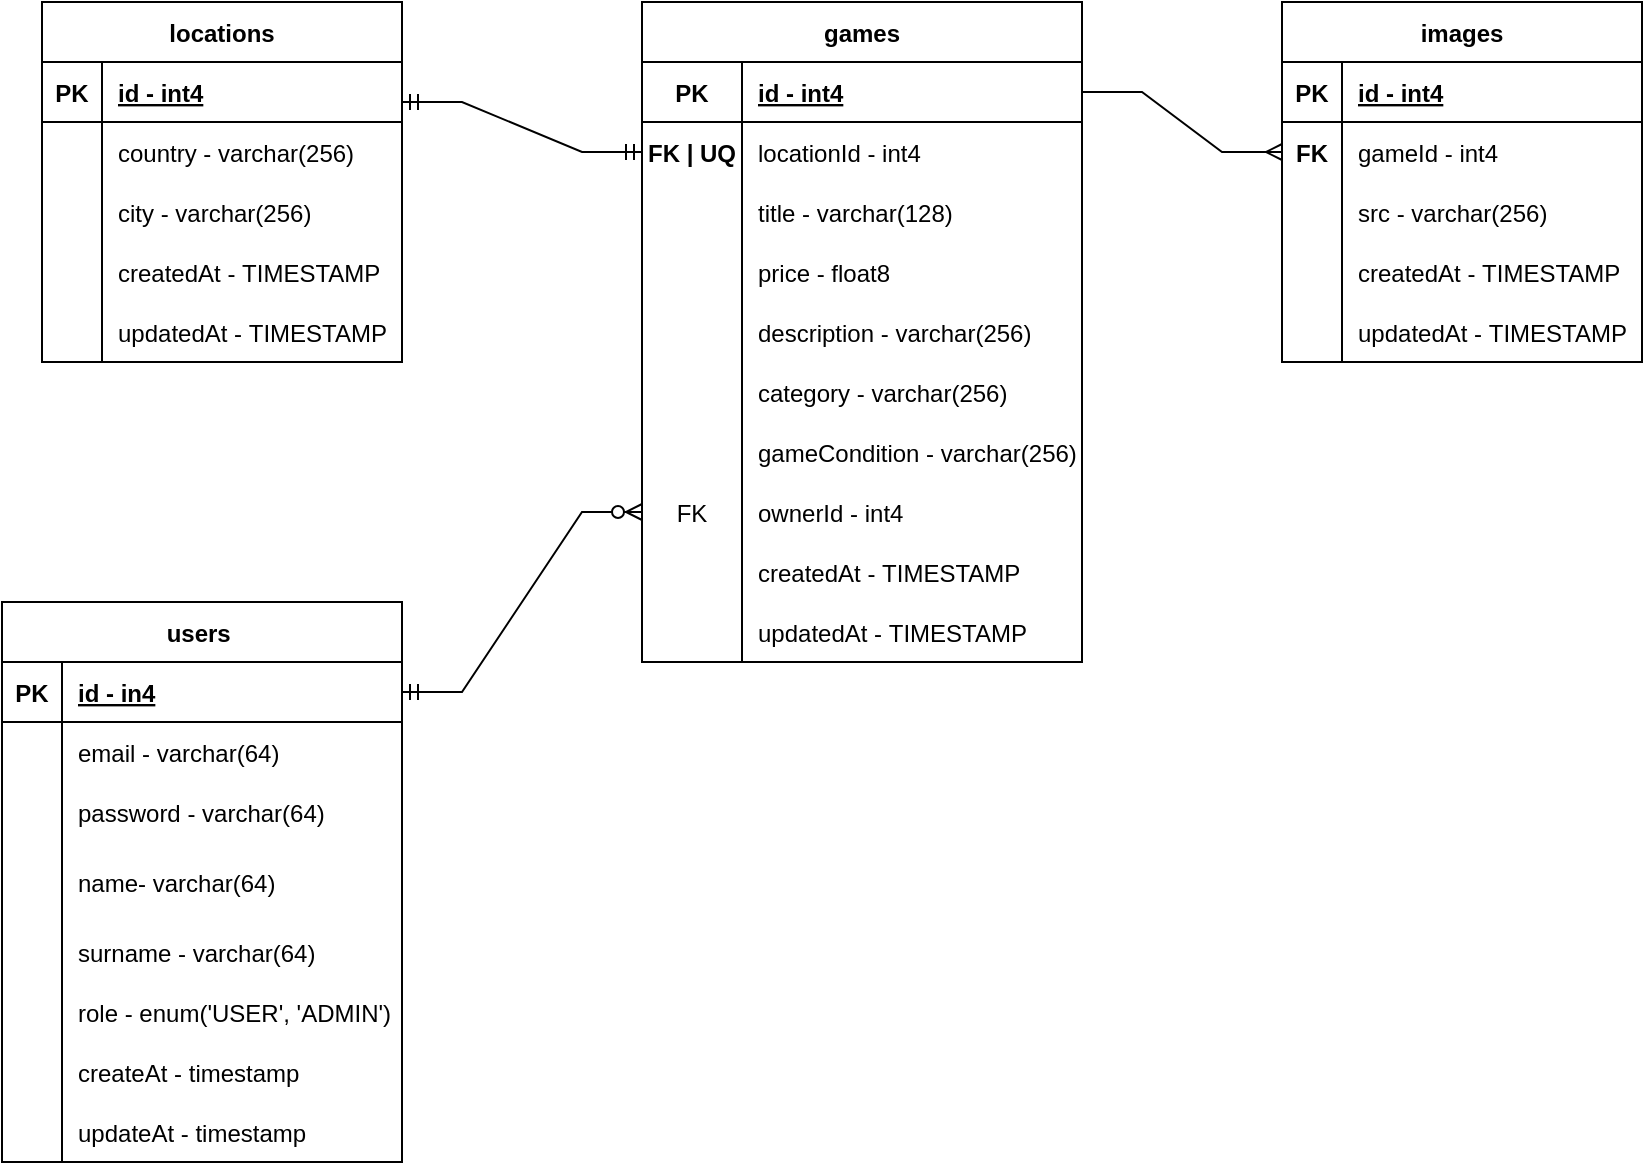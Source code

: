 <mxfile version="20.8.16" type="device"><diagram name="Page-1" id="e56a1550-8fbb-45ad-956c-1786394a9013"><mxGraphModel dx="2438" dy="828" grid="1" gridSize="10" guides="1" tooltips="1" connect="1" arrows="1" fold="1" page="1" pageScale="1" pageWidth="1100" pageHeight="850" background="none" math="0" shadow="0"><root><mxCell id="0"/><mxCell id="1" parent="0"/><mxCell id="7V9Ia0XlGZe2Hx432Uq6-1" value="locations" style="shape=table;startSize=30;container=1;collapsible=1;childLayout=tableLayout;fixedRows=1;rowLines=0;fontStyle=1;align=center;resizeLast=1;" parent="1" vertex="1"><mxGeometry x="-940" y="240" width="180" height="180" as="geometry"/></mxCell><mxCell id="7V9Ia0XlGZe2Hx432Uq6-2" value="" style="shape=tableRow;horizontal=0;startSize=0;swimlaneHead=0;swimlaneBody=0;fillColor=none;collapsible=0;dropTarget=0;points=[[0,0.5],[1,0.5]];portConstraint=eastwest;top=0;left=0;right=0;bottom=1;" parent="7V9Ia0XlGZe2Hx432Uq6-1" vertex="1"><mxGeometry y="30" width="180" height="30" as="geometry"/></mxCell><mxCell id="7V9Ia0XlGZe2Hx432Uq6-3" value="PK" style="shape=partialRectangle;connectable=0;fillColor=none;top=0;left=0;bottom=0;right=0;fontStyle=1;overflow=hidden;" parent="7V9Ia0XlGZe2Hx432Uq6-2" vertex="1"><mxGeometry width="30" height="30" as="geometry"><mxRectangle width="30" height="30" as="alternateBounds"/></mxGeometry></mxCell><mxCell id="7V9Ia0XlGZe2Hx432Uq6-4" value="id - int4" style="shape=partialRectangle;connectable=0;fillColor=none;top=0;left=0;bottom=0;right=0;align=left;spacingLeft=6;fontStyle=5;overflow=hidden;" parent="7V9Ia0XlGZe2Hx432Uq6-2" vertex="1"><mxGeometry x="30" width="150" height="30" as="geometry"><mxRectangle width="150" height="30" as="alternateBounds"/></mxGeometry></mxCell><mxCell id="7V9Ia0XlGZe2Hx432Uq6-5" value="" style="shape=tableRow;horizontal=0;startSize=0;swimlaneHead=0;swimlaneBody=0;fillColor=none;collapsible=0;dropTarget=0;points=[[0,0.5],[1,0.5]];portConstraint=eastwest;top=0;left=0;right=0;bottom=0;" parent="7V9Ia0XlGZe2Hx432Uq6-1" vertex="1"><mxGeometry y="60" width="180" height="30" as="geometry"/></mxCell><mxCell id="7V9Ia0XlGZe2Hx432Uq6-6" value="" style="shape=partialRectangle;connectable=0;fillColor=none;top=0;left=0;bottom=0;right=0;editable=1;overflow=hidden;" parent="7V9Ia0XlGZe2Hx432Uq6-5" vertex="1"><mxGeometry width="30" height="30" as="geometry"><mxRectangle width="30" height="30" as="alternateBounds"/></mxGeometry></mxCell><mxCell id="7V9Ia0XlGZe2Hx432Uq6-7" value="country - varchar(256)" style="shape=partialRectangle;connectable=0;fillColor=none;top=0;left=0;bottom=0;right=0;align=left;spacingLeft=6;overflow=hidden;" parent="7V9Ia0XlGZe2Hx432Uq6-5" vertex="1"><mxGeometry x="30" width="150" height="30" as="geometry"><mxRectangle width="150" height="30" as="alternateBounds"/></mxGeometry></mxCell><mxCell id="7V9Ia0XlGZe2Hx432Uq6-8" value="" style="shape=tableRow;horizontal=0;startSize=0;swimlaneHead=0;swimlaneBody=0;fillColor=none;collapsible=0;dropTarget=0;points=[[0,0.5],[1,0.5]];portConstraint=eastwest;top=0;left=0;right=0;bottom=0;" parent="7V9Ia0XlGZe2Hx432Uq6-1" vertex="1"><mxGeometry y="90" width="180" height="30" as="geometry"/></mxCell><mxCell id="7V9Ia0XlGZe2Hx432Uq6-9" value="" style="shape=partialRectangle;connectable=0;fillColor=none;top=0;left=0;bottom=0;right=0;editable=1;overflow=hidden;" parent="7V9Ia0XlGZe2Hx432Uq6-8" vertex="1"><mxGeometry width="30" height="30" as="geometry"><mxRectangle width="30" height="30" as="alternateBounds"/></mxGeometry></mxCell><mxCell id="7V9Ia0XlGZe2Hx432Uq6-10" value="city - varchar(256)" style="shape=partialRectangle;connectable=0;fillColor=none;top=0;left=0;bottom=0;right=0;align=left;spacingLeft=6;overflow=hidden;" parent="7V9Ia0XlGZe2Hx432Uq6-8" vertex="1"><mxGeometry x="30" width="150" height="30" as="geometry"><mxRectangle width="150" height="30" as="alternateBounds"/></mxGeometry></mxCell><mxCell id="7V9Ia0XlGZe2Hx432Uq6-11" value="" style="shape=tableRow;horizontal=0;startSize=0;swimlaneHead=0;swimlaneBody=0;fillColor=none;collapsible=0;dropTarget=0;points=[[0,0.5],[1,0.5]];portConstraint=eastwest;top=0;left=0;right=0;bottom=0;" parent="7V9Ia0XlGZe2Hx432Uq6-1" vertex="1"><mxGeometry y="120" width="180" height="30" as="geometry"/></mxCell><mxCell id="7V9Ia0XlGZe2Hx432Uq6-12" value="" style="shape=partialRectangle;connectable=0;fillColor=none;top=0;left=0;bottom=0;right=0;editable=1;overflow=hidden;" parent="7V9Ia0XlGZe2Hx432Uq6-11" vertex="1"><mxGeometry width="30" height="30" as="geometry"><mxRectangle width="30" height="30" as="alternateBounds"/></mxGeometry></mxCell><mxCell id="7V9Ia0XlGZe2Hx432Uq6-13" value="createdAt - TIMESTAMP" style="shape=partialRectangle;connectable=0;fillColor=none;top=0;left=0;bottom=0;right=0;align=left;spacingLeft=6;overflow=hidden;" parent="7V9Ia0XlGZe2Hx432Uq6-11" vertex="1"><mxGeometry x="30" width="150" height="30" as="geometry"><mxRectangle width="150" height="30" as="alternateBounds"/></mxGeometry></mxCell><mxCell id="7V9Ia0XlGZe2Hx432Uq6-73" value="" style="shape=tableRow;horizontal=0;startSize=0;swimlaneHead=0;swimlaneBody=0;fillColor=none;collapsible=0;dropTarget=0;points=[[0,0.5],[1,0.5]];portConstraint=eastwest;top=0;left=0;right=0;bottom=0;" parent="7V9Ia0XlGZe2Hx432Uq6-1" vertex="1"><mxGeometry y="150" width="180" height="30" as="geometry"/></mxCell><mxCell id="7V9Ia0XlGZe2Hx432Uq6-74" value="" style="shape=partialRectangle;connectable=0;fillColor=none;top=0;left=0;bottom=0;right=0;editable=1;overflow=hidden;" parent="7V9Ia0XlGZe2Hx432Uq6-73" vertex="1"><mxGeometry width="30" height="30" as="geometry"><mxRectangle width="30" height="30" as="alternateBounds"/></mxGeometry></mxCell><mxCell id="7V9Ia0XlGZe2Hx432Uq6-75" value="updatedAt - TIMESTAMP" style="shape=partialRectangle;connectable=0;fillColor=none;top=0;left=0;bottom=0;right=0;align=left;spacingLeft=6;overflow=hidden;" parent="7V9Ia0XlGZe2Hx432Uq6-73" vertex="1"><mxGeometry x="30" width="150" height="30" as="geometry"><mxRectangle width="150" height="30" as="alternateBounds"/></mxGeometry></mxCell><mxCell id="7V9Ia0XlGZe2Hx432Uq6-159" value="images" style="shape=table;startSize=30;container=1;collapsible=1;childLayout=tableLayout;fixedRows=1;rowLines=0;fontStyle=1;align=center;resizeLast=1;" parent="1" vertex="1"><mxGeometry x="-320" y="240" width="180" height="180" as="geometry"/></mxCell><mxCell id="7V9Ia0XlGZe2Hx432Uq6-160" value="" style="shape=tableRow;horizontal=0;startSize=0;swimlaneHead=0;swimlaneBody=0;fillColor=none;collapsible=0;dropTarget=0;points=[[0,0.5],[1,0.5]];portConstraint=eastwest;top=0;left=0;right=0;bottom=1;" parent="7V9Ia0XlGZe2Hx432Uq6-159" vertex="1"><mxGeometry y="30" width="180" height="30" as="geometry"/></mxCell><mxCell id="7V9Ia0XlGZe2Hx432Uq6-161" value="PK" style="shape=partialRectangle;connectable=0;fillColor=none;top=0;left=0;bottom=0;right=0;fontStyle=1;overflow=hidden;" parent="7V9Ia0XlGZe2Hx432Uq6-160" vertex="1"><mxGeometry width="30" height="30" as="geometry"><mxRectangle width="30" height="30" as="alternateBounds"/></mxGeometry></mxCell><mxCell id="7V9Ia0XlGZe2Hx432Uq6-162" value="id - int4" style="shape=partialRectangle;connectable=0;fillColor=none;top=0;left=0;bottom=0;right=0;align=left;spacingLeft=6;fontStyle=5;overflow=hidden;" parent="7V9Ia0XlGZe2Hx432Uq6-160" vertex="1"><mxGeometry x="30" width="150" height="30" as="geometry"><mxRectangle width="150" height="30" as="alternateBounds"/></mxGeometry></mxCell><mxCell id="7V9Ia0XlGZe2Hx432Uq6-166" value="" style="shape=tableRow;horizontal=0;startSize=0;swimlaneHead=0;swimlaneBody=0;fillColor=none;collapsible=0;dropTarget=0;points=[[0,0.5],[1,0.5]];portConstraint=eastwest;top=0;left=0;right=0;bottom=0;" parent="7V9Ia0XlGZe2Hx432Uq6-159" vertex="1"><mxGeometry y="60" width="180" height="30" as="geometry"/></mxCell><mxCell id="7V9Ia0XlGZe2Hx432Uq6-167" value="FK" style="shape=partialRectangle;connectable=0;fillColor=none;top=0;left=0;bottom=0;right=0;editable=1;overflow=hidden;fontStyle=1" parent="7V9Ia0XlGZe2Hx432Uq6-166" vertex="1"><mxGeometry width="30" height="30" as="geometry"><mxRectangle width="30" height="30" as="alternateBounds"/></mxGeometry></mxCell><mxCell id="7V9Ia0XlGZe2Hx432Uq6-168" value="gameId - int4" style="shape=partialRectangle;connectable=0;fillColor=none;top=0;left=0;bottom=0;right=0;align=left;spacingLeft=6;overflow=hidden;" parent="7V9Ia0XlGZe2Hx432Uq6-166" vertex="1"><mxGeometry x="30" width="150" height="30" as="geometry"><mxRectangle width="150" height="30" as="alternateBounds"/></mxGeometry></mxCell><mxCell id="7V9Ia0XlGZe2Hx432Uq6-163" value="" style="shape=tableRow;horizontal=0;startSize=0;swimlaneHead=0;swimlaneBody=0;fillColor=none;collapsible=0;dropTarget=0;points=[[0,0.5],[1,0.5]];portConstraint=eastwest;top=0;left=0;right=0;bottom=0;" parent="7V9Ia0XlGZe2Hx432Uq6-159" vertex="1"><mxGeometry y="90" width="180" height="30" as="geometry"/></mxCell><mxCell id="7V9Ia0XlGZe2Hx432Uq6-164" value="" style="shape=partialRectangle;connectable=0;fillColor=none;top=0;left=0;bottom=0;right=0;editable=1;overflow=hidden;" parent="7V9Ia0XlGZe2Hx432Uq6-163" vertex="1"><mxGeometry width="30" height="30" as="geometry"><mxRectangle width="30" height="30" as="alternateBounds"/></mxGeometry></mxCell><mxCell id="7V9Ia0XlGZe2Hx432Uq6-165" value="src - varchar(256)" style="shape=partialRectangle;connectable=0;fillColor=none;top=0;left=0;bottom=0;right=0;align=left;spacingLeft=6;overflow=hidden;" parent="7V9Ia0XlGZe2Hx432Uq6-163" vertex="1"><mxGeometry x="30" width="150" height="30" as="geometry"><mxRectangle width="150" height="30" as="alternateBounds"/></mxGeometry></mxCell><mxCell id="7V9Ia0XlGZe2Hx432Uq6-177" value="" style="shape=tableRow;horizontal=0;startSize=0;swimlaneHead=0;swimlaneBody=0;fillColor=none;collapsible=0;dropTarget=0;points=[[0,0.5],[1,0.5]];portConstraint=eastwest;top=0;left=0;right=0;bottom=0;" parent="7V9Ia0XlGZe2Hx432Uq6-159" vertex="1"><mxGeometry y="120" width="180" height="30" as="geometry"/></mxCell><mxCell id="7V9Ia0XlGZe2Hx432Uq6-178" value="" style="shape=partialRectangle;connectable=0;fillColor=none;top=0;left=0;bottom=0;right=0;editable=1;overflow=hidden;" parent="7V9Ia0XlGZe2Hx432Uq6-177" vertex="1"><mxGeometry width="30" height="30" as="geometry"><mxRectangle width="30" height="30" as="alternateBounds"/></mxGeometry></mxCell><mxCell id="7V9Ia0XlGZe2Hx432Uq6-179" value="createdAt - TIMESTAMP" style="shape=partialRectangle;connectable=0;fillColor=none;top=0;left=0;bottom=0;right=0;align=left;spacingLeft=6;overflow=hidden;" parent="7V9Ia0XlGZe2Hx432Uq6-177" vertex="1"><mxGeometry x="30" width="150" height="30" as="geometry"><mxRectangle width="150" height="30" as="alternateBounds"/></mxGeometry></mxCell><mxCell id="7V9Ia0XlGZe2Hx432Uq6-169" value="" style="shape=tableRow;horizontal=0;startSize=0;swimlaneHead=0;swimlaneBody=0;fillColor=none;collapsible=0;dropTarget=0;points=[[0,0.5],[1,0.5]];portConstraint=eastwest;top=0;left=0;right=0;bottom=0;" parent="7V9Ia0XlGZe2Hx432Uq6-159" vertex="1"><mxGeometry y="150" width="180" height="30" as="geometry"/></mxCell><mxCell id="7V9Ia0XlGZe2Hx432Uq6-170" value="" style="shape=partialRectangle;connectable=0;fillColor=none;top=0;left=0;bottom=0;right=0;editable=1;overflow=hidden;" parent="7V9Ia0XlGZe2Hx432Uq6-169" vertex="1"><mxGeometry width="30" height="30" as="geometry"><mxRectangle width="30" height="30" as="alternateBounds"/></mxGeometry></mxCell><mxCell id="7V9Ia0XlGZe2Hx432Uq6-171" value="updatedAt - TIMESTAMP" style="shape=partialRectangle;connectable=0;fillColor=none;top=0;left=0;bottom=0;right=0;align=left;spacingLeft=6;overflow=hidden;" parent="7V9Ia0XlGZe2Hx432Uq6-169" vertex="1"><mxGeometry x="30" width="150" height="30" as="geometry"><mxRectangle width="150" height="30" as="alternateBounds"/></mxGeometry></mxCell><mxCell id="7V9Ia0XlGZe2Hx432Uq6-180" value="games" style="shape=table;startSize=30;container=1;collapsible=1;childLayout=tableLayout;fixedRows=1;rowLines=0;fontStyle=1;align=center;resizeLast=1;" parent="1" vertex="1"><mxGeometry x="-640" y="240" width="220" height="330" as="geometry"/></mxCell><mxCell id="7V9Ia0XlGZe2Hx432Uq6-181" value="" style="shape=tableRow;horizontal=0;startSize=0;swimlaneHead=0;swimlaneBody=0;fillColor=none;collapsible=0;dropTarget=0;points=[[0,0.5],[1,0.5]];portConstraint=eastwest;top=0;left=0;right=0;bottom=1;" parent="7V9Ia0XlGZe2Hx432Uq6-180" vertex="1"><mxGeometry y="30" width="220" height="30" as="geometry"/></mxCell><mxCell id="7V9Ia0XlGZe2Hx432Uq6-182" value="PK" style="shape=partialRectangle;connectable=0;fillColor=none;top=0;left=0;bottom=0;right=0;fontStyle=1;overflow=hidden;" parent="7V9Ia0XlGZe2Hx432Uq6-181" vertex="1"><mxGeometry width="50" height="30" as="geometry"><mxRectangle width="50" height="30" as="alternateBounds"/></mxGeometry></mxCell><mxCell id="7V9Ia0XlGZe2Hx432Uq6-183" value="id - int4" style="shape=partialRectangle;connectable=0;fillColor=none;top=0;left=0;bottom=0;right=0;align=left;spacingLeft=6;fontStyle=5;overflow=hidden;" parent="7V9Ia0XlGZe2Hx432Uq6-181" vertex="1"><mxGeometry x="50" width="170" height="30" as="geometry"><mxRectangle width="170" height="30" as="alternateBounds"/></mxGeometry></mxCell><mxCell id="7V9Ia0XlGZe2Hx432Uq6-184" value="" style="shape=tableRow;horizontal=0;startSize=0;swimlaneHead=0;swimlaneBody=0;fillColor=none;collapsible=0;dropTarget=0;points=[[0,0.5],[1,0.5]];portConstraint=eastwest;top=0;left=0;right=0;bottom=0;" parent="7V9Ia0XlGZe2Hx432Uq6-180" vertex="1"><mxGeometry y="60" width="220" height="30" as="geometry"/></mxCell><mxCell id="7V9Ia0XlGZe2Hx432Uq6-185" value="FK | UQ" style="shape=partialRectangle;connectable=0;fillColor=none;top=0;left=0;bottom=0;right=0;editable=1;overflow=hidden;fontStyle=1" parent="7V9Ia0XlGZe2Hx432Uq6-184" vertex="1"><mxGeometry width="50" height="30" as="geometry"><mxRectangle width="50" height="30" as="alternateBounds"/></mxGeometry></mxCell><mxCell id="7V9Ia0XlGZe2Hx432Uq6-186" value="locationId - int4" style="shape=partialRectangle;connectable=0;fillColor=none;top=0;left=0;bottom=0;right=0;align=left;spacingLeft=6;overflow=hidden;" parent="7V9Ia0XlGZe2Hx432Uq6-184" vertex="1"><mxGeometry x="50" width="170" height="30" as="geometry"><mxRectangle width="170" height="30" as="alternateBounds"/></mxGeometry></mxCell><mxCell id="7V9Ia0XlGZe2Hx432Uq6-187" value="" style="shape=tableRow;horizontal=0;startSize=0;swimlaneHead=0;swimlaneBody=0;fillColor=none;collapsible=0;dropTarget=0;points=[[0,0.5],[1,0.5]];portConstraint=eastwest;top=0;left=0;right=0;bottom=0;" parent="7V9Ia0XlGZe2Hx432Uq6-180" vertex="1"><mxGeometry y="90" width="220" height="30" as="geometry"/></mxCell><mxCell id="7V9Ia0XlGZe2Hx432Uq6-188" value="" style="shape=partialRectangle;connectable=0;fillColor=none;top=0;left=0;bottom=0;right=0;editable=1;overflow=hidden;" parent="7V9Ia0XlGZe2Hx432Uq6-187" vertex="1"><mxGeometry width="50" height="30" as="geometry"><mxRectangle width="50" height="30" as="alternateBounds"/></mxGeometry></mxCell><mxCell id="7V9Ia0XlGZe2Hx432Uq6-189" value="title - varchar(128)" style="shape=partialRectangle;connectable=0;fillColor=none;top=0;left=0;bottom=0;right=0;align=left;spacingLeft=6;overflow=hidden;" parent="7V9Ia0XlGZe2Hx432Uq6-187" vertex="1"><mxGeometry x="50" width="170" height="30" as="geometry"><mxRectangle width="170" height="30" as="alternateBounds"/></mxGeometry></mxCell><mxCell id="7V9Ia0XlGZe2Hx432Uq6-190" value="" style="shape=tableRow;horizontal=0;startSize=0;swimlaneHead=0;swimlaneBody=0;fillColor=none;collapsible=0;dropTarget=0;points=[[0,0.5],[1,0.5]];portConstraint=eastwest;top=0;left=0;right=0;bottom=0;" parent="7V9Ia0XlGZe2Hx432Uq6-180" vertex="1"><mxGeometry y="120" width="220" height="30" as="geometry"/></mxCell><mxCell id="7V9Ia0XlGZe2Hx432Uq6-191" value="" style="shape=partialRectangle;connectable=0;fillColor=none;top=0;left=0;bottom=0;right=0;editable=1;overflow=hidden;" parent="7V9Ia0XlGZe2Hx432Uq6-190" vertex="1"><mxGeometry width="50" height="30" as="geometry"><mxRectangle width="50" height="30" as="alternateBounds"/></mxGeometry></mxCell><mxCell id="7V9Ia0XlGZe2Hx432Uq6-192" value="price - float8" style="shape=partialRectangle;connectable=0;fillColor=none;top=0;left=0;bottom=0;right=0;align=left;spacingLeft=6;overflow=hidden;" parent="7V9Ia0XlGZe2Hx432Uq6-190" vertex="1"><mxGeometry x="50" width="170" height="30" as="geometry"><mxRectangle width="170" height="30" as="alternateBounds"/></mxGeometry></mxCell><mxCell id="7V9Ia0XlGZe2Hx432Uq6-194" value="" style="shape=tableRow;horizontal=0;startSize=0;swimlaneHead=0;swimlaneBody=0;fillColor=none;collapsible=0;dropTarget=0;points=[[0,0.5],[1,0.5]];portConstraint=eastwest;top=0;left=0;right=0;bottom=0;" parent="7V9Ia0XlGZe2Hx432Uq6-180" vertex="1"><mxGeometry y="150" width="220" height="30" as="geometry"/></mxCell><mxCell id="7V9Ia0XlGZe2Hx432Uq6-195" value="" style="shape=partialRectangle;connectable=0;fillColor=none;top=0;left=0;bottom=0;right=0;editable=1;overflow=hidden;" parent="7V9Ia0XlGZe2Hx432Uq6-194" vertex="1"><mxGeometry width="50" height="30" as="geometry"><mxRectangle width="50" height="30" as="alternateBounds"/></mxGeometry></mxCell><mxCell id="7V9Ia0XlGZe2Hx432Uq6-196" value="description - varchar(256)" style="shape=partialRectangle;connectable=0;fillColor=none;top=0;left=0;bottom=0;right=0;align=left;spacingLeft=6;overflow=hidden;" parent="7V9Ia0XlGZe2Hx432Uq6-194" vertex="1"><mxGeometry x="50" width="170" height="30" as="geometry"><mxRectangle width="170" height="30" as="alternateBounds"/></mxGeometry></mxCell><mxCell id="7V9Ia0XlGZe2Hx432Uq6-198" value="" style="shape=tableRow;horizontal=0;startSize=0;swimlaneHead=0;swimlaneBody=0;fillColor=none;collapsible=0;dropTarget=0;points=[[0,0.5],[1,0.5]];portConstraint=eastwest;top=0;left=0;right=0;bottom=0;" parent="7V9Ia0XlGZe2Hx432Uq6-180" vertex="1"><mxGeometry y="180" width="220" height="30" as="geometry"/></mxCell><mxCell id="7V9Ia0XlGZe2Hx432Uq6-199" value="" style="shape=partialRectangle;connectable=0;fillColor=none;top=0;left=0;bottom=0;right=0;editable=1;overflow=hidden;" parent="7V9Ia0XlGZe2Hx432Uq6-198" vertex="1"><mxGeometry width="50" height="30" as="geometry"><mxRectangle width="50" height="30" as="alternateBounds"/></mxGeometry></mxCell><mxCell id="7V9Ia0XlGZe2Hx432Uq6-200" value="category - varchar(256)" style="shape=partialRectangle;connectable=0;fillColor=none;top=0;left=0;bottom=0;right=0;align=left;spacingLeft=6;overflow=hidden;" parent="7V9Ia0XlGZe2Hx432Uq6-198" vertex="1"><mxGeometry x="50" width="170" height="30" as="geometry"><mxRectangle width="170" height="30" as="alternateBounds"/></mxGeometry></mxCell><mxCell id="RiAUXOQ3SruHyAGWOCnj-37" value="" style="shape=tableRow;horizontal=0;startSize=0;swimlaneHead=0;swimlaneBody=0;fillColor=none;collapsible=0;dropTarget=0;points=[[0,0.5],[1,0.5]];portConstraint=eastwest;top=0;left=0;right=0;bottom=0;" vertex="1" parent="7V9Ia0XlGZe2Hx432Uq6-180"><mxGeometry y="210" width="220" height="30" as="geometry"/></mxCell><mxCell id="RiAUXOQ3SruHyAGWOCnj-38" value="" style="shape=partialRectangle;connectable=0;fillColor=none;top=0;left=0;bottom=0;right=0;editable=1;overflow=hidden;" vertex="1" parent="RiAUXOQ3SruHyAGWOCnj-37"><mxGeometry width="50" height="30" as="geometry"><mxRectangle width="50" height="30" as="alternateBounds"/></mxGeometry></mxCell><mxCell id="RiAUXOQ3SruHyAGWOCnj-39" value="gameCondition - varchar(256)" style="shape=partialRectangle;connectable=0;fillColor=none;top=0;left=0;bottom=0;right=0;align=left;spacingLeft=6;overflow=hidden;" vertex="1" parent="RiAUXOQ3SruHyAGWOCnj-37"><mxGeometry x="50" width="170" height="30" as="geometry"><mxRectangle width="170" height="30" as="alternateBounds"/></mxGeometry></mxCell><mxCell id="7V9Ia0XlGZe2Hx432Uq6-202" value="" style="shape=tableRow;horizontal=0;startSize=0;swimlaneHead=0;swimlaneBody=0;fillColor=none;collapsible=0;dropTarget=0;points=[[0,0.5],[1,0.5]];portConstraint=eastwest;top=0;left=0;right=0;bottom=0;" parent="7V9Ia0XlGZe2Hx432Uq6-180" vertex="1"><mxGeometry y="240" width="220" height="30" as="geometry"/></mxCell><mxCell id="7V9Ia0XlGZe2Hx432Uq6-203" value="FK" style="shape=partialRectangle;connectable=0;fillColor=none;top=0;left=0;bottom=0;right=0;editable=1;overflow=hidden;" parent="7V9Ia0XlGZe2Hx432Uq6-202" vertex="1"><mxGeometry width="50" height="30" as="geometry"><mxRectangle width="50" height="30" as="alternateBounds"/></mxGeometry></mxCell><mxCell id="7V9Ia0XlGZe2Hx432Uq6-204" value="ownerId - int4" style="shape=partialRectangle;connectable=0;fillColor=none;top=0;left=0;bottom=0;right=0;align=left;spacingLeft=6;overflow=hidden;" parent="7V9Ia0XlGZe2Hx432Uq6-202" vertex="1"><mxGeometry x="50" width="170" height="30" as="geometry"><mxRectangle width="170" height="30" as="alternateBounds"/></mxGeometry></mxCell><mxCell id="7V9Ia0XlGZe2Hx432Uq6-206" value="" style="shape=tableRow;horizontal=0;startSize=0;swimlaneHead=0;swimlaneBody=0;fillColor=none;collapsible=0;dropTarget=0;points=[[0,0.5],[1,0.5]];portConstraint=eastwest;top=0;left=0;right=0;bottom=0;" parent="7V9Ia0XlGZe2Hx432Uq6-180" vertex="1"><mxGeometry y="270" width="220" height="30" as="geometry"/></mxCell><mxCell id="7V9Ia0XlGZe2Hx432Uq6-207" value="" style="shape=partialRectangle;connectable=0;fillColor=none;top=0;left=0;bottom=0;right=0;editable=1;overflow=hidden;" parent="7V9Ia0XlGZe2Hx432Uq6-206" vertex="1"><mxGeometry width="50" height="30" as="geometry"><mxRectangle width="50" height="30" as="alternateBounds"/></mxGeometry></mxCell><mxCell id="7V9Ia0XlGZe2Hx432Uq6-208" value="createdAt - TIMESTAMP" style="shape=partialRectangle;connectable=0;fillColor=none;top=0;left=0;bottom=0;right=0;align=left;spacingLeft=6;overflow=hidden;" parent="7V9Ia0XlGZe2Hx432Uq6-206" vertex="1"><mxGeometry x="50" width="170" height="30" as="geometry"><mxRectangle width="170" height="30" as="alternateBounds"/></mxGeometry></mxCell><mxCell id="7V9Ia0XlGZe2Hx432Uq6-210" value="" style="shape=tableRow;horizontal=0;startSize=0;swimlaneHead=0;swimlaneBody=0;fillColor=none;collapsible=0;dropTarget=0;points=[[0,0.5],[1,0.5]];portConstraint=eastwest;top=0;left=0;right=0;bottom=0;" parent="7V9Ia0XlGZe2Hx432Uq6-180" vertex="1"><mxGeometry y="300" width="220" height="30" as="geometry"/></mxCell><mxCell id="7V9Ia0XlGZe2Hx432Uq6-211" value="" style="shape=partialRectangle;connectable=0;fillColor=none;top=0;left=0;bottom=0;right=0;editable=1;overflow=hidden;" parent="7V9Ia0XlGZe2Hx432Uq6-210" vertex="1"><mxGeometry width="50" height="30" as="geometry"><mxRectangle width="50" height="30" as="alternateBounds"/></mxGeometry></mxCell><mxCell id="7V9Ia0XlGZe2Hx432Uq6-212" value="updatedAt - TIMESTAMP" style="shape=partialRectangle;connectable=0;fillColor=none;top=0;left=0;bottom=0;right=0;align=left;spacingLeft=6;overflow=hidden;" parent="7V9Ia0XlGZe2Hx432Uq6-210" vertex="1"><mxGeometry x="50" width="170" height="30" as="geometry"><mxRectangle width="170" height="30" as="alternateBounds"/></mxGeometry></mxCell><mxCell id="7V9Ia0XlGZe2Hx432Uq6-230" value="" style="edgeStyle=entityRelationEdgeStyle;fontSize=12;html=1;endArrow=ERmandOne;startArrow=ERmandOne;rounded=0;entryX=0;entryY=0.5;entryDx=0;entryDy=0;exitX=1;exitY=0.667;exitDx=0;exitDy=0;exitPerimeter=0;" parent="1" source="7V9Ia0XlGZe2Hx432Uq6-2" target="7V9Ia0XlGZe2Hx432Uq6-184" edge="1"><mxGeometry width="100" height="100" relative="1" as="geometry"><mxPoint x="-730" y="520" as="sourcePoint"/><mxPoint x="-630" y="420" as="targetPoint"/></mxGeometry></mxCell><mxCell id="7V9Ia0XlGZe2Hx432Uq6-231" value="" style="edgeStyle=entityRelationEdgeStyle;fontSize=12;html=1;endArrow=ERmany;rounded=0;" parent="1" source="7V9Ia0XlGZe2Hx432Uq6-181" target="7V9Ia0XlGZe2Hx432Uq6-166" edge="1"><mxGeometry width="100" height="100" relative="1" as="geometry"><mxPoint x="-400" y="285" as="sourcePoint"/><mxPoint x="-300" y="185" as="targetPoint"/></mxGeometry></mxCell><mxCell id="RiAUXOQ3SruHyAGWOCnj-1" value="users " style="shape=table;startSize=30;container=1;collapsible=1;childLayout=tableLayout;fixedRows=1;rowLines=0;fontStyle=1;align=center;resizeLast=1;" vertex="1" parent="1"><mxGeometry x="-960" y="540" width="200" height="280" as="geometry"/></mxCell><mxCell id="RiAUXOQ3SruHyAGWOCnj-2" value="" style="shape=tableRow;horizontal=0;startSize=0;swimlaneHead=0;swimlaneBody=0;fillColor=none;collapsible=0;dropTarget=0;points=[[0,0.5],[1,0.5]];portConstraint=eastwest;top=0;left=0;right=0;bottom=1;" vertex="1" parent="RiAUXOQ3SruHyAGWOCnj-1"><mxGeometry y="30" width="200" height="30" as="geometry"/></mxCell><mxCell id="RiAUXOQ3SruHyAGWOCnj-3" value="PK" style="shape=partialRectangle;connectable=0;fillColor=none;top=0;left=0;bottom=0;right=0;fontStyle=1;overflow=hidden;" vertex="1" parent="RiAUXOQ3SruHyAGWOCnj-2"><mxGeometry width="30" height="30" as="geometry"><mxRectangle width="30" height="30" as="alternateBounds"/></mxGeometry></mxCell><mxCell id="RiAUXOQ3SruHyAGWOCnj-4" value="id - in4" style="shape=partialRectangle;connectable=0;fillColor=none;top=0;left=0;bottom=0;right=0;align=left;spacingLeft=6;fontStyle=5;overflow=hidden;" vertex="1" parent="RiAUXOQ3SruHyAGWOCnj-2"><mxGeometry x="30" width="170" height="30" as="geometry"><mxRectangle width="170" height="30" as="alternateBounds"/></mxGeometry></mxCell><mxCell id="RiAUXOQ3SruHyAGWOCnj-5" value="" style="shape=tableRow;horizontal=0;startSize=0;swimlaneHead=0;swimlaneBody=0;fillColor=none;collapsible=0;dropTarget=0;points=[[0,0.5],[1,0.5]];portConstraint=eastwest;top=0;left=0;right=0;bottom=0;" vertex="1" parent="RiAUXOQ3SruHyAGWOCnj-1"><mxGeometry y="60" width="200" height="30" as="geometry"/></mxCell><mxCell id="RiAUXOQ3SruHyAGWOCnj-6" value="" style="shape=partialRectangle;connectable=0;fillColor=none;top=0;left=0;bottom=0;right=0;editable=1;overflow=hidden;" vertex="1" parent="RiAUXOQ3SruHyAGWOCnj-5"><mxGeometry width="30" height="30" as="geometry"><mxRectangle width="30" height="30" as="alternateBounds"/></mxGeometry></mxCell><mxCell id="RiAUXOQ3SruHyAGWOCnj-7" value="email - varchar(64)" style="shape=partialRectangle;connectable=0;fillColor=none;top=0;left=0;bottom=0;right=0;align=left;spacingLeft=6;overflow=hidden;" vertex="1" parent="RiAUXOQ3SruHyAGWOCnj-5"><mxGeometry x="30" width="170" height="30" as="geometry"><mxRectangle width="170" height="30" as="alternateBounds"/></mxGeometry></mxCell><mxCell id="RiAUXOQ3SruHyAGWOCnj-8" value="" style="shape=tableRow;horizontal=0;startSize=0;swimlaneHead=0;swimlaneBody=0;fillColor=none;collapsible=0;dropTarget=0;points=[[0,0.5],[1,0.5]];portConstraint=eastwest;top=0;left=0;right=0;bottom=0;" vertex="1" parent="RiAUXOQ3SruHyAGWOCnj-1"><mxGeometry y="90" width="200" height="30" as="geometry"/></mxCell><mxCell id="RiAUXOQ3SruHyAGWOCnj-9" value="" style="shape=partialRectangle;connectable=0;fillColor=none;top=0;left=0;bottom=0;right=0;editable=1;overflow=hidden;" vertex="1" parent="RiAUXOQ3SruHyAGWOCnj-8"><mxGeometry width="30" height="30" as="geometry"><mxRectangle width="30" height="30" as="alternateBounds"/></mxGeometry></mxCell><mxCell id="RiAUXOQ3SruHyAGWOCnj-10" value="password - varchar(64)" style="shape=partialRectangle;connectable=0;fillColor=none;top=0;left=0;bottom=0;right=0;align=left;spacingLeft=6;overflow=hidden;" vertex="1" parent="RiAUXOQ3SruHyAGWOCnj-8"><mxGeometry x="30" width="170" height="30" as="geometry"><mxRectangle width="170" height="30" as="alternateBounds"/></mxGeometry></mxCell><mxCell id="RiAUXOQ3SruHyAGWOCnj-11" value="" style="shape=tableRow;horizontal=0;startSize=0;swimlaneHead=0;swimlaneBody=0;fillColor=none;collapsible=0;dropTarget=0;points=[[0,0.5],[1,0.5]];portConstraint=eastwest;top=0;left=0;right=0;bottom=0;" vertex="1" parent="RiAUXOQ3SruHyAGWOCnj-1"><mxGeometry y="120" width="200" height="40" as="geometry"/></mxCell><mxCell id="RiAUXOQ3SruHyAGWOCnj-12" value="" style="shape=partialRectangle;connectable=0;fillColor=none;top=0;left=0;bottom=0;right=0;editable=1;overflow=hidden;" vertex="1" parent="RiAUXOQ3SruHyAGWOCnj-11"><mxGeometry width="30" height="40" as="geometry"><mxRectangle width="30" height="40" as="alternateBounds"/></mxGeometry></mxCell><mxCell id="RiAUXOQ3SruHyAGWOCnj-13" value="name- varchar(64)" style="shape=partialRectangle;connectable=0;fillColor=none;top=0;left=0;bottom=0;right=0;align=left;spacingLeft=6;overflow=hidden;" vertex="1" parent="RiAUXOQ3SruHyAGWOCnj-11"><mxGeometry x="30" width="170" height="40" as="geometry"><mxRectangle width="170" height="40" as="alternateBounds"/></mxGeometry></mxCell><mxCell id="RiAUXOQ3SruHyAGWOCnj-14" value="" style="shape=tableRow;horizontal=0;startSize=0;swimlaneHead=0;swimlaneBody=0;fillColor=none;collapsible=0;dropTarget=0;points=[[0,0.5],[1,0.5]];portConstraint=eastwest;top=0;left=0;right=0;bottom=0;" vertex="1" parent="RiAUXOQ3SruHyAGWOCnj-1"><mxGeometry y="160" width="200" height="30" as="geometry"/></mxCell><mxCell id="RiAUXOQ3SruHyAGWOCnj-15" value="" style="shape=partialRectangle;connectable=0;fillColor=none;top=0;left=0;bottom=0;right=0;editable=1;overflow=hidden;" vertex="1" parent="RiAUXOQ3SruHyAGWOCnj-14"><mxGeometry width="30" height="30" as="geometry"><mxRectangle width="30" height="30" as="alternateBounds"/></mxGeometry></mxCell><mxCell id="RiAUXOQ3SruHyAGWOCnj-16" value="surname - varchar(64)" style="shape=partialRectangle;connectable=0;fillColor=none;top=0;left=0;bottom=0;right=0;align=left;spacingLeft=6;overflow=hidden;" vertex="1" parent="RiAUXOQ3SruHyAGWOCnj-14"><mxGeometry x="30" width="170" height="30" as="geometry"><mxRectangle width="170" height="30" as="alternateBounds"/></mxGeometry></mxCell><mxCell id="RiAUXOQ3SruHyAGWOCnj-17" value="" style="shape=tableRow;horizontal=0;startSize=0;swimlaneHead=0;swimlaneBody=0;fillColor=none;collapsible=0;dropTarget=0;points=[[0,0.5],[1,0.5]];portConstraint=eastwest;top=0;left=0;right=0;bottom=0;" vertex="1" parent="RiAUXOQ3SruHyAGWOCnj-1"><mxGeometry y="190" width="200" height="30" as="geometry"/></mxCell><mxCell id="RiAUXOQ3SruHyAGWOCnj-18" value="" style="shape=partialRectangle;connectable=0;fillColor=none;top=0;left=0;bottom=0;right=0;editable=1;overflow=hidden;" vertex="1" parent="RiAUXOQ3SruHyAGWOCnj-17"><mxGeometry width="30" height="30" as="geometry"><mxRectangle width="30" height="30" as="alternateBounds"/></mxGeometry></mxCell><mxCell id="RiAUXOQ3SruHyAGWOCnj-19" value="role - enum('USER', 'ADMIN')" style="shape=partialRectangle;connectable=0;fillColor=none;top=0;left=0;bottom=0;right=0;align=left;spacingLeft=6;overflow=hidden;" vertex="1" parent="RiAUXOQ3SruHyAGWOCnj-17"><mxGeometry x="30" width="170" height="30" as="geometry"><mxRectangle width="170" height="30" as="alternateBounds"/></mxGeometry></mxCell><mxCell id="RiAUXOQ3SruHyAGWOCnj-20" value="" style="shape=tableRow;horizontal=0;startSize=0;swimlaneHead=0;swimlaneBody=0;fillColor=none;collapsible=0;dropTarget=0;points=[[0,0.5],[1,0.5]];portConstraint=eastwest;top=0;left=0;right=0;bottom=0;" vertex="1" parent="RiAUXOQ3SruHyAGWOCnj-1"><mxGeometry y="220" width="200" height="30" as="geometry"/></mxCell><mxCell id="RiAUXOQ3SruHyAGWOCnj-21" value="" style="shape=partialRectangle;connectable=0;fillColor=none;top=0;left=0;bottom=0;right=0;editable=1;overflow=hidden;" vertex="1" parent="RiAUXOQ3SruHyAGWOCnj-20"><mxGeometry width="30" height="30" as="geometry"><mxRectangle width="30" height="30" as="alternateBounds"/></mxGeometry></mxCell><mxCell id="RiAUXOQ3SruHyAGWOCnj-22" value="createAt - timestamp" style="shape=partialRectangle;connectable=0;fillColor=none;top=0;left=0;bottom=0;right=0;align=left;spacingLeft=6;overflow=hidden;" vertex="1" parent="RiAUXOQ3SruHyAGWOCnj-20"><mxGeometry x="30" width="170" height="30" as="geometry"><mxRectangle width="170" height="30" as="alternateBounds"/></mxGeometry></mxCell><mxCell id="RiAUXOQ3SruHyAGWOCnj-23" value="" style="shape=tableRow;horizontal=0;startSize=0;swimlaneHead=0;swimlaneBody=0;fillColor=none;collapsible=0;dropTarget=0;points=[[0,0.5],[1,0.5]];portConstraint=eastwest;top=0;left=0;right=0;bottom=0;" vertex="1" parent="RiAUXOQ3SruHyAGWOCnj-1"><mxGeometry y="250" width="200" height="30" as="geometry"/></mxCell><mxCell id="RiAUXOQ3SruHyAGWOCnj-24" value="" style="shape=partialRectangle;connectable=0;fillColor=none;top=0;left=0;bottom=0;right=0;editable=1;overflow=hidden;" vertex="1" parent="RiAUXOQ3SruHyAGWOCnj-23"><mxGeometry width="30" height="30" as="geometry"><mxRectangle width="30" height="30" as="alternateBounds"/></mxGeometry></mxCell><mxCell id="RiAUXOQ3SruHyAGWOCnj-25" value="updateAt - timestamp" style="shape=partialRectangle;connectable=0;fillColor=none;top=0;left=0;bottom=0;right=0;align=left;spacingLeft=6;overflow=hidden;" vertex="1" parent="RiAUXOQ3SruHyAGWOCnj-23"><mxGeometry x="30" width="170" height="30" as="geometry"><mxRectangle width="170" height="30" as="alternateBounds"/></mxGeometry></mxCell><mxCell id="RiAUXOQ3SruHyAGWOCnj-54" value="" style="edgeStyle=entityRelationEdgeStyle;fontSize=12;html=1;endArrow=ERzeroToMany;startArrow=ERmandOne;rounded=0;" edge="1" parent="1" source="RiAUXOQ3SruHyAGWOCnj-2" target="7V9Ia0XlGZe2Hx432Uq6-202"><mxGeometry width="100" height="100" relative="1" as="geometry"><mxPoint x="-600" y="680" as="sourcePoint"/><mxPoint x="-500" y="580" as="targetPoint"/></mxGeometry></mxCell></root></mxGraphModel></diagram></mxfile>